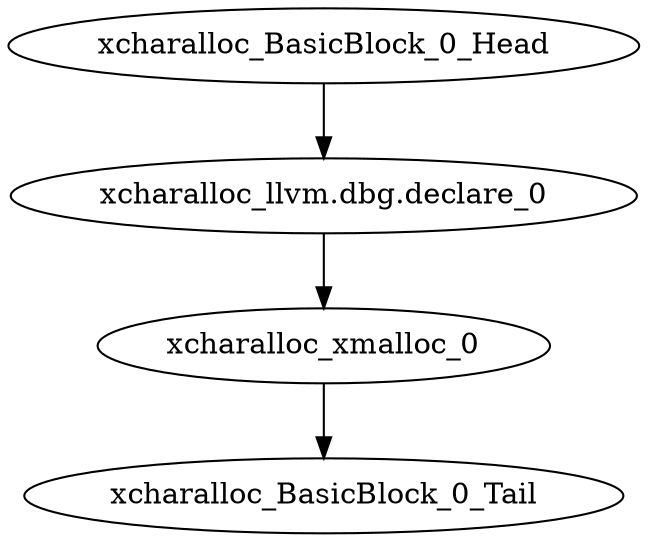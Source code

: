 digraph G {
    "xcharalloc_llvm.dbg.declare_0" -> "xcharalloc_xmalloc_0"
    "xcharalloc_xmalloc_0" -> "xcharalloc_BasicBlock_0_Tail"
    "xcharalloc_BasicBlock_0_Head" -> "xcharalloc_llvm.dbg.declare_0"
}
